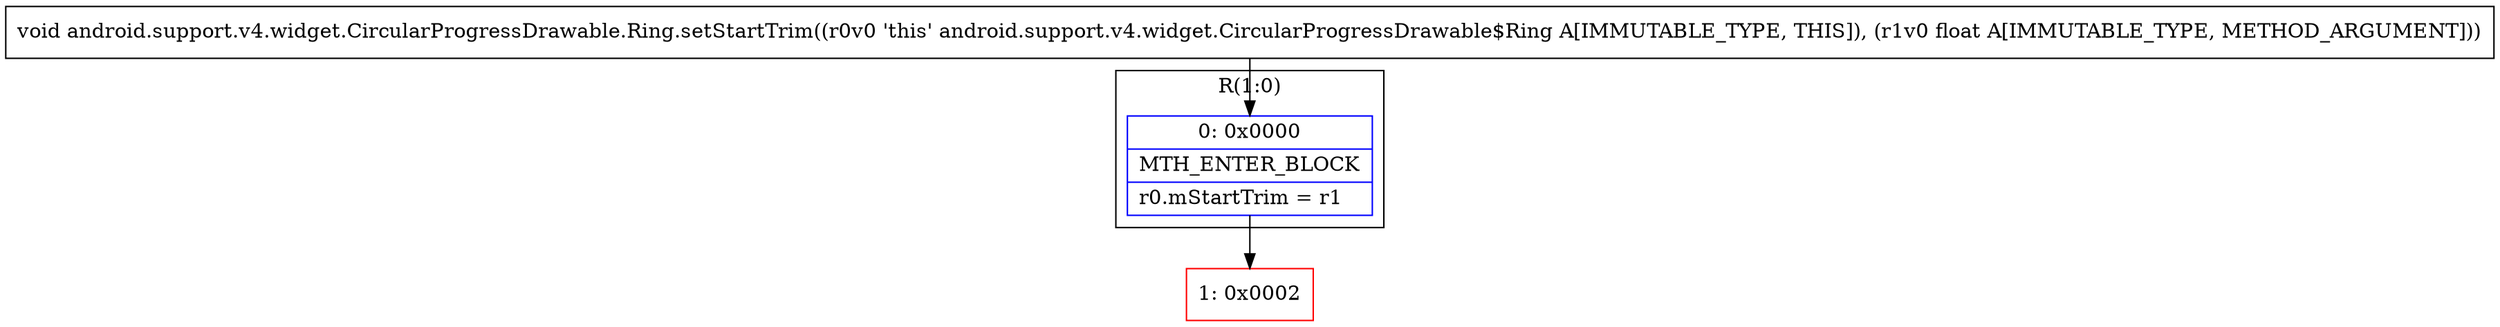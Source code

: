 digraph "CFG forandroid.support.v4.widget.CircularProgressDrawable.Ring.setStartTrim(F)V" {
subgraph cluster_Region_742679647 {
label = "R(1:0)";
node [shape=record,color=blue];
Node_0 [shape=record,label="{0\:\ 0x0000|MTH_ENTER_BLOCK\l|r0.mStartTrim = r1\l}"];
}
Node_1 [shape=record,color=red,label="{1\:\ 0x0002}"];
MethodNode[shape=record,label="{void android.support.v4.widget.CircularProgressDrawable.Ring.setStartTrim((r0v0 'this' android.support.v4.widget.CircularProgressDrawable$Ring A[IMMUTABLE_TYPE, THIS]), (r1v0 float A[IMMUTABLE_TYPE, METHOD_ARGUMENT])) }"];
MethodNode -> Node_0;
Node_0 -> Node_1;
}

